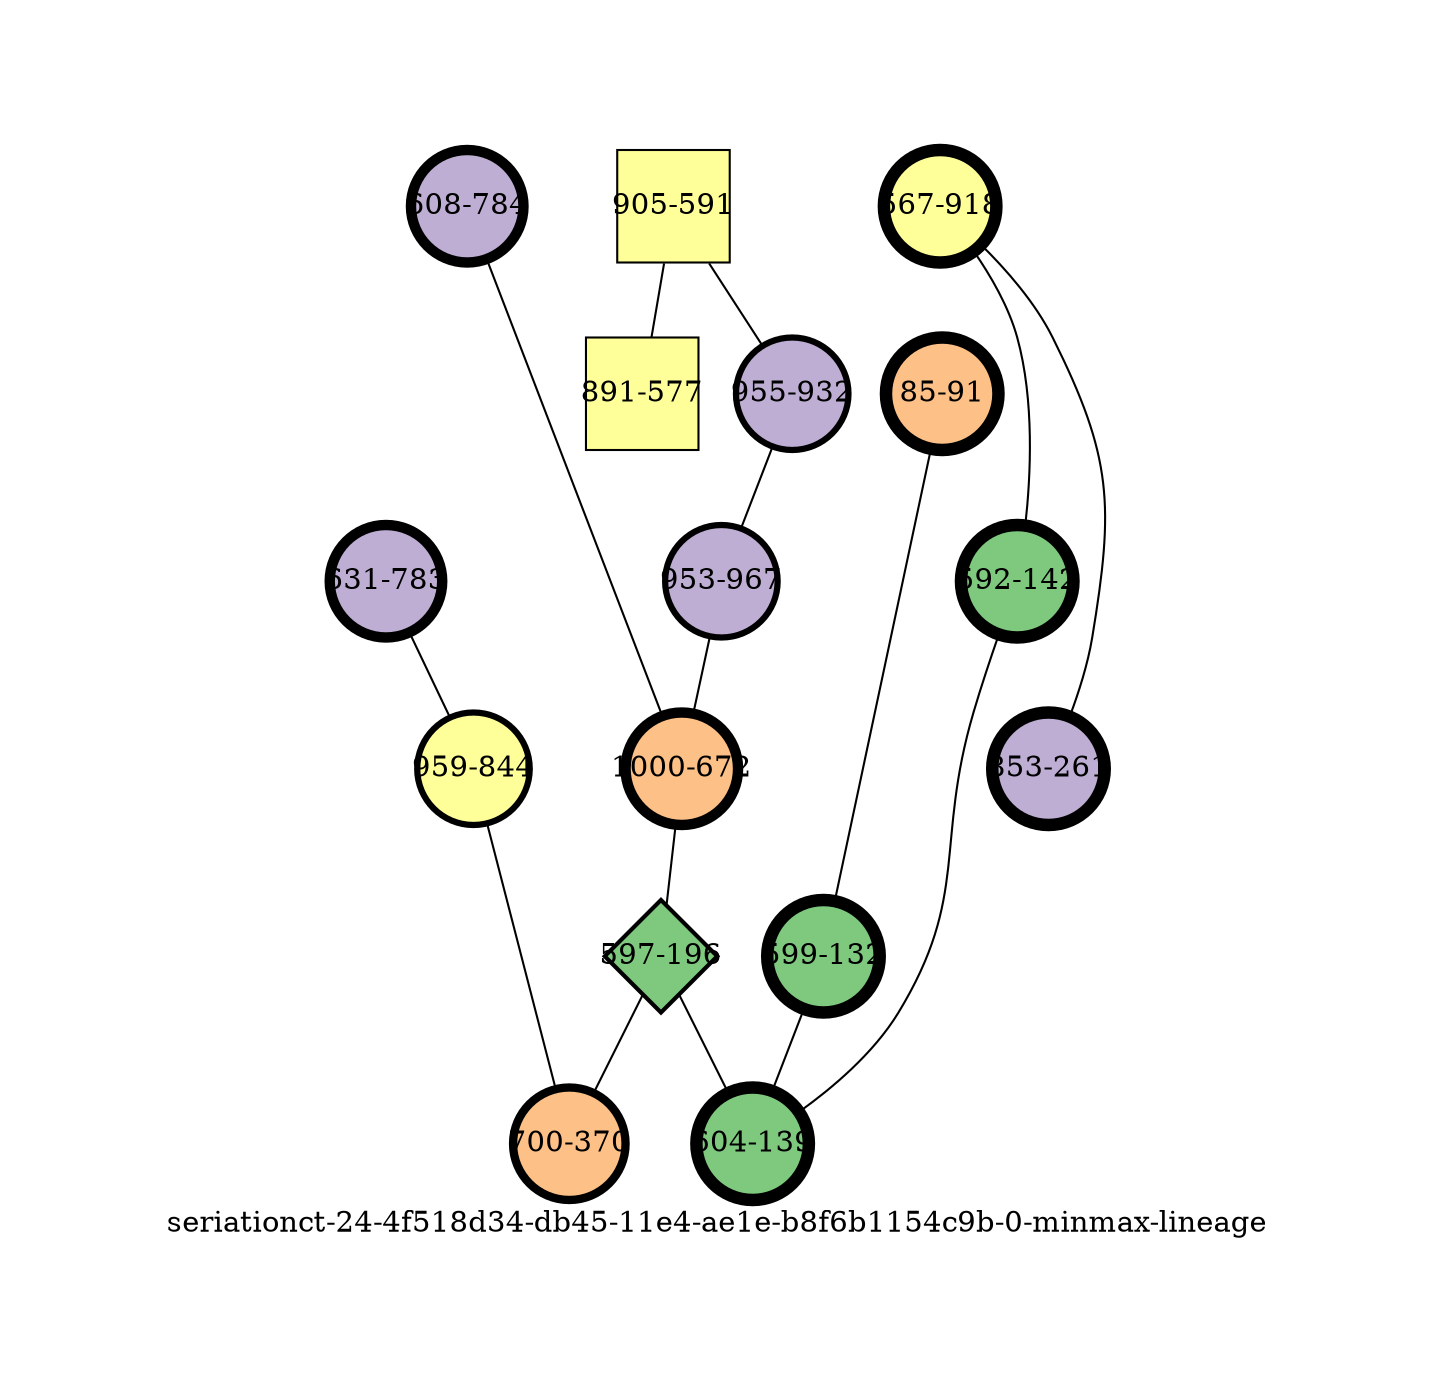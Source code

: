 strict graph "seriationct-24-4f518d34-db45-11e4-ae1e-b8f6b1154c9b-0-minmax-lineage" {
labelloc=b;
ratio=auto;
pad="1.0";
label="seriationct-24-4f518d34-db45-11e4-ae1e-b8f6b1154c9b-0-minmax-lineage";
node [width="0.75", style=filled, fixedsize=true, height="0.75", shape=circle, label=""];
0 [xCoordinate="783.0", appears_in_slice=5, yCoordinate="631.0", colorscheme=accent6, lineage_id=0, short_label="631-783", label="631-783", shape=circle, cluster_id=1, fillcolor=2, size="500.0", id=0, penwidth="5.0"];
1 [xCoordinate="591.0", appears_in_slice=1, yCoordinate="905.0", colorscheme=accent6, lineage_id=1, short_label="905-591", label="905-591", shape=square, cluster_id=3, fillcolor=4, size="500.0", id=1, penwidth="1.0"];
2 [xCoordinate="577.0", appears_in_slice=1, yCoordinate="891.0", colorscheme=accent6, lineage_id=1, short_label="891-577", label="891-577", shape=square, cluster_id=3, fillcolor=4, size="500.0", id=14, penwidth="1.0"];
3 [xCoordinate="91.0", appears_in_slice=6, yCoordinate="85.0", colorscheme=accent6, lineage_id=0, short_label="85-91", label="85-91", shape=circle, cluster_id=2, fillcolor=3, size="500.0", id=15, penwidth="6.0"];
4 [xCoordinate="932.0", appears_in_slice=3, yCoordinate="955.0", colorscheme=accent6, lineage_id=0, short_label="955-932", label="955-932", shape=circle, cluster_id=1, fillcolor=2, size="500.0", id=3, penwidth="3.0"];
5 [xCoordinate="918.0", appears_in_slice=6, yCoordinate="567.0", colorscheme=accent6, lineage_id=0, short_label="567-918", label="567-918", shape=circle, cluster_id=3, fillcolor=4, size="500.0", id=4, penwidth="6.0"];
6 [xCoordinate="784.0", appears_in_slice=5, yCoordinate="608.0", colorscheme=accent6, lineage_id=0, short_label="608-784", label="608-784", shape=circle, cluster_id=1, fillcolor=2, size="500.0", id=5, penwidth="5.0"];
7 [xCoordinate="967.0", appears_in_slice=3, yCoordinate="953.0", colorscheme=accent6, lineage_id=0, short_label="953-967", label="953-967", shape=circle, cluster_id=1, fillcolor=2, size="500.0", id=6, penwidth="3.0"];
8 [xCoordinate="672.0", appears_in_slice=5, yCoordinate="1000.0", colorscheme=accent6, lineage_id=0, short_label="1000-672", label="1000-672", shape=circle, cluster_id=2, fillcolor=3, size="500.0", id=2, penwidth="5.0"];
9 [xCoordinate="844.0", appears_in_slice=3, yCoordinate="959.0", colorscheme=accent6, lineage_id=0, short_label="959-844", label="959-844", shape=circle, cluster_id=3, fillcolor=4, size="500.0", id=8, penwidth="3.0"];
10 [xCoordinate="196.0", appears_in_slice=2, yCoordinate="597.0", colorscheme=accent6, lineage_id=2, short_label="597-196", label="597-196", shape=diamond, cluster_id=0, fillcolor=1, size="500.0", id=9, penwidth="2.0"];
11 [xCoordinate="370.0", appears_in_slice=4, yCoordinate="700.0", colorscheme=accent6, lineage_id=0, short_label="700-370", label="700-370", shape=circle, cluster_id=2, fillcolor=3, size="500.0", id=10, penwidth="4.0"];
12 [xCoordinate="261.0", appears_in_slice=6, yCoordinate="853.0", colorscheme=accent6, lineage_id=0, short_label="853-261", label="853-261", shape=circle, cluster_id=1, fillcolor=2, size="500.0", id=7, penwidth="6.0"];
13 [xCoordinate="142.0", appears_in_slice=6, yCoordinate="592.0", colorscheme=accent6, lineage_id=0, short_label="592-142", label="592-142", shape=circle, cluster_id=0, fillcolor=1, size="500.0", id=11, penwidth="6.0"];
14 [xCoordinate="132.0", appears_in_slice=6, yCoordinate="599.0", colorscheme=accent6, lineage_id=0, short_label="599-132", label="599-132", shape=circle, cluster_id=0, fillcolor=1, size="500.0", id=13, penwidth="6.0"];
15 [xCoordinate="139.0", appears_in_slice=6, yCoordinate="604.0", colorscheme=accent6, lineage_id=0, short_label="604-139", label="604-139", shape=circle, cluster_id=0, fillcolor=1, size="500.0", id=12, penwidth="6.0"];
0 -- 9  [inverseweight="3.39250190073", weight="0.294767705151"];
1 -- 2  [inverseweight="15.2569549424", weight="0.0655438784327"];
1 -- 4  [inverseweight="4.2689847666", weight="0.234247732113"];
3 -- 14  [inverseweight="28.7717668824", weight="0.034756294394"];
4 -- 7  [inverseweight="19.090088708", weight="0.0523832034148"];
5 -- 12  [inverseweight="20.4465205027", weight="0.0489080770425"];
5 -- 13  [inverseweight="4.0062867904", weight="0.249607692189"];
6 -- 8  [inverseweight="9.89759478081", weight="0.101034647523"];
7 -- 8  [inverseweight="3.61182685883", weight="0.276868199691"];
8 -- 10  [inverseweight="2.70029737312", weight="0.370329582939"];
9 -- 11  [inverseweight="3.16227766017", weight="0.316227766017"];
10 -- 11  [inverseweight="7.99003465126", weight="0.125155902777"];
10 -- 15  [inverseweight="4.48362877435", weight="0.223033629751"];
13 -- 15  [inverseweight="2.85718950552", weight="0.349994285668"];
14 -- 15  [inverseweight="1.9110156552", weight="0.523281950768"];
}
